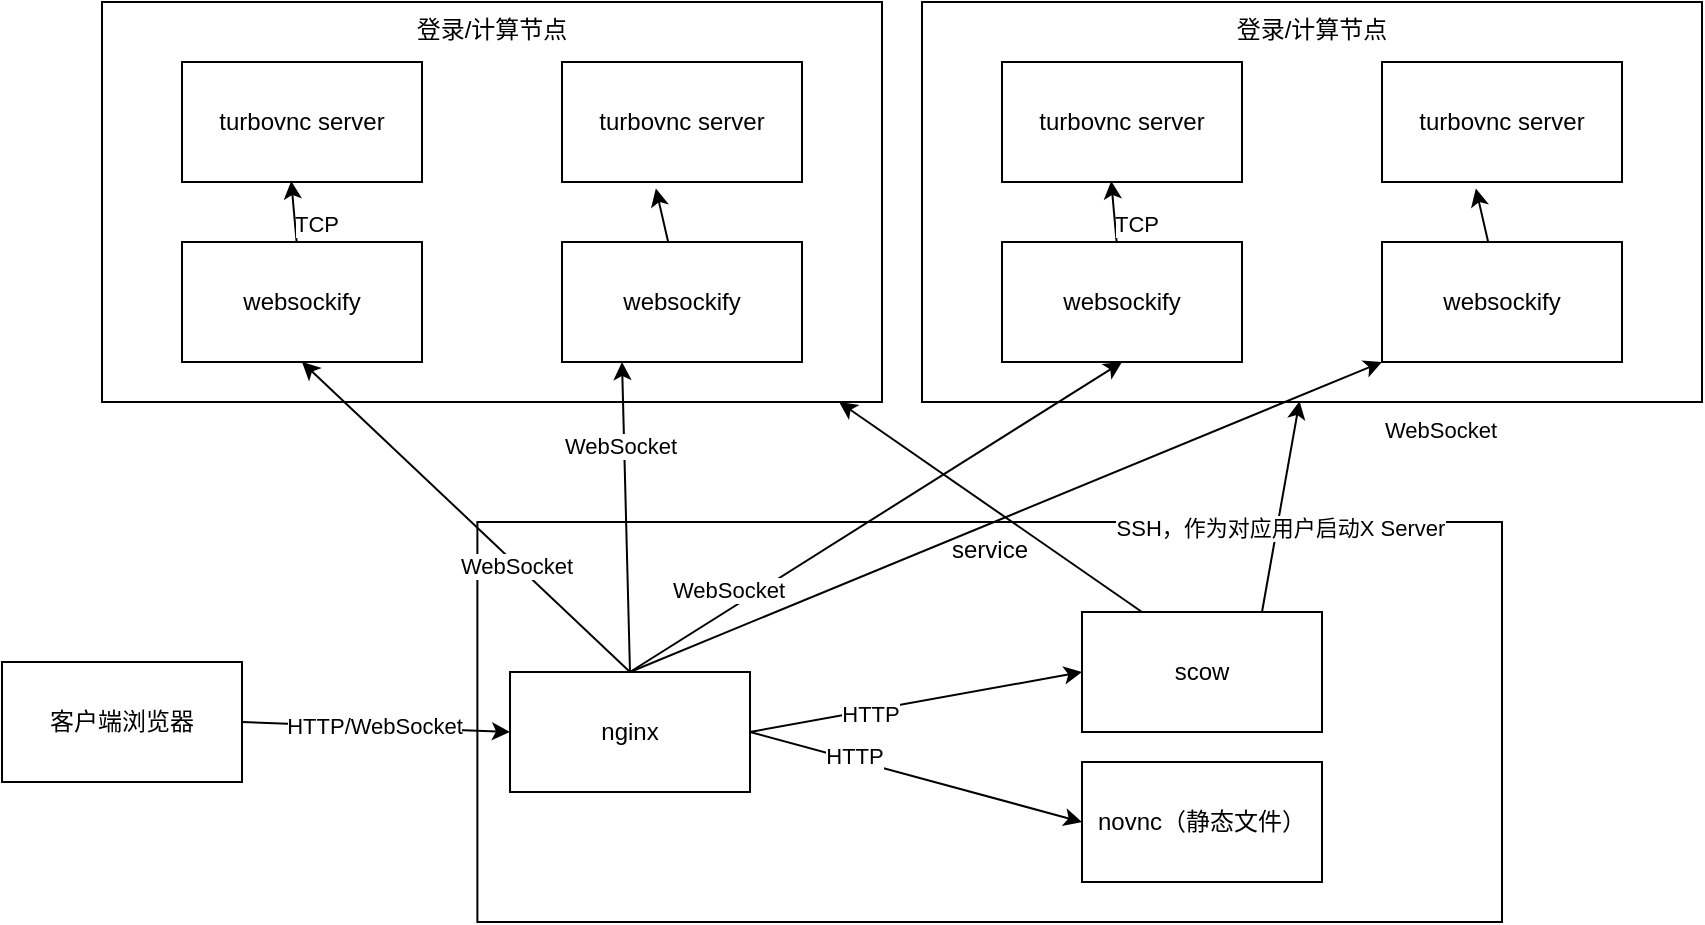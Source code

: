 <mxfile>
    <diagram id="Pjbi3EagdmSRB1L1AeHt" name="Page-1">
        <mxGraphModel dx="1106" dy="758" grid="1" gridSize="10" guides="1" tooltips="1" connect="1" arrows="1" fold="1" page="1" pageScale="1" pageWidth="827" pageHeight="1169" math="0" shadow="0">
            <root>
                <mxCell id="0"/>
                <mxCell id="1" parent="0"/>
                <mxCell id="24" value="service" style="rounded=0;whiteSpace=wrap;html=1;fillColor=none;verticalAlign=top;" vertex="1" parent="1">
                    <mxGeometry x="337.69" y="510" width="512.31" height="200" as="geometry"/>
                </mxCell>
                <mxCell id="2" value="登录/计算节点" style="rounded=0;whiteSpace=wrap;html=1;fillColor=none;verticalAlign=top;" vertex="1" parent="1">
                    <mxGeometry x="150" y="250" width="390" height="200" as="geometry"/>
                </mxCell>
                <mxCell id="5" style="edgeStyle=none;html=1;exitX=1;exitY=0.5;exitDx=0;exitDy=0;entryX=0;entryY=0.5;entryDx=0;entryDy=0;" edge="1" parent="1" source="3" target="7">
                    <mxGeometry relative="1" as="geometry">
                        <mxPoint x="180" y="420" as="targetPoint"/>
                    </mxGeometry>
                </mxCell>
                <mxCell id="10" value="HTTP/WebSocket" style="edgeLabel;html=1;align=center;verticalAlign=middle;resizable=0;points=[];" vertex="1" connectable="0" parent="5">
                    <mxGeometry x="-0.209" y="-2" relative="1" as="geometry">
                        <mxPoint x="13" y="-2" as="offset"/>
                    </mxGeometry>
                </mxCell>
                <mxCell id="3" value="客户端浏览器" style="whiteSpace=wrap;html=1;fillColor=none;" vertex="1" parent="1">
                    <mxGeometry x="100" y="580" width="120" height="60" as="geometry"/>
                </mxCell>
                <mxCell id="13" style="edgeStyle=none;html=1;entryX=0.455;entryY=0.992;entryDx=0;entryDy=0;entryPerimeter=0;" edge="1" parent="1" source="4" target="12">
                    <mxGeometry relative="1" as="geometry"/>
                </mxCell>
                <mxCell id="14" value="TCP" style="edgeLabel;html=1;align=center;verticalAlign=middle;resizable=0;points=[];" vertex="1" connectable="0" parent="13">
                    <mxGeometry x="-0.294" y="2" relative="1" as="geometry">
                        <mxPoint x="12" y="2" as="offset"/>
                    </mxGeometry>
                </mxCell>
                <mxCell id="4" value="websockify" style="rounded=0;whiteSpace=wrap;html=1;fillColor=none;" vertex="1" parent="1">
                    <mxGeometry x="190" y="370" width="120" height="60" as="geometry"/>
                </mxCell>
                <mxCell id="18" style="edgeStyle=none;html=1;exitX=1;exitY=0.5;exitDx=0;exitDy=0;entryX=0;entryY=0.5;entryDx=0;entryDy=0;" edge="1" parent="1" source="7" target="15">
                    <mxGeometry relative="1" as="geometry"/>
                </mxCell>
                <mxCell id="19" value="HTTP" style="edgeLabel;html=1;align=center;verticalAlign=middle;resizable=0;points=[];" vertex="1" connectable="0" parent="18">
                    <mxGeometry x="-0.491" y="-3" relative="1" as="geometry">
                        <mxPoint x="10" y="-3" as="offset"/>
                    </mxGeometry>
                </mxCell>
                <mxCell id="25" style="edgeStyle=none;html=1;exitX=0.5;exitY=0;exitDx=0;exitDy=0;entryX=0.5;entryY=1;entryDx=0;entryDy=0;" edge="1" parent="1" source="7" target="4">
                    <mxGeometry relative="1" as="geometry"/>
                </mxCell>
                <mxCell id="26" value="WebSocket" style="edgeLabel;html=1;align=center;verticalAlign=middle;resizable=0;points=[];" vertex="1" connectable="0" parent="25">
                    <mxGeometry x="-0.305" y="1" relative="1" as="geometry">
                        <mxPoint as="offset"/>
                    </mxGeometry>
                </mxCell>
                <mxCell id="32" style="edgeStyle=none;html=1;exitX=0.5;exitY=0;exitDx=0;exitDy=0;entryX=0.5;entryY=1;entryDx=0;entryDy=0;" edge="1" parent="1" source="7" target="61">
                    <mxGeometry relative="1" as="geometry">
                        <mxPoint x="690" y="440" as="targetPoint"/>
                    </mxGeometry>
                </mxCell>
                <mxCell id="33" value="WebSocket" style="edgeLabel;html=1;align=center;verticalAlign=middle;resizable=0;points=[];" vertex="1" connectable="0" parent="32">
                    <mxGeometry x="0.152" y="1" relative="1" as="geometry">
                        <mxPoint x="-92" y="49" as="offset"/>
                    </mxGeometry>
                </mxCell>
                <mxCell id="39" style="edgeStyle=none;html=1;exitX=1;exitY=0.5;exitDx=0;exitDy=0;entryX=0;entryY=0.5;entryDx=0;entryDy=0;" edge="1" parent="1" source="7" target="34">
                    <mxGeometry relative="1" as="geometry"/>
                </mxCell>
                <mxCell id="43" value="HTTP" style="edgeLabel;html=1;align=center;verticalAlign=middle;resizable=0;points=[];" vertex="1" connectable="0" parent="39">
                    <mxGeometry x="-0.28" y="-2" relative="1" as="geometry">
                        <mxPoint as="offset"/>
                    </mxGeometry>
                </mxCell>
                <mxCell id="48" style="edgeStyle=none;html=1;exitX=0.5;exitY=0;exitDx=0;exitDy=0;entryX=0.25;entryY=1;entryDx=0;entryDy=0;" edge="1" parent="1" source="7" target="46">
                    <mxGeometry relative="1" as="geometry"/>
                </mxCell>
                <mxCell id="49" value="WebSocket" style="edgeLabel;html=1;align=center;verticalAlign=middle;resizable=0;points=[];" vertex="1" connectable="0" parent="48">
                    <mxGeometry x="0.465" y="2" relative="1" as="geometry">
                        <mxPoint as="offset"/>
                    </mxGeometry>
                </mxCell>
                <mxCell id="67" style="edgeStyle=none;html=1;exitX=0.5;exitY=0;exitDx=0;exitDy=0;entryX=0;entryY=1;entryDx=0;entryDy=0;" edge="1" parent="1" source="7" target="66">
                    <mxGeometry relative="1" as="geometry"/>
                </mxCell>
                <mxCell id="7" value="nginx" style="rounded=0;whiteSpace=wrap;html=1;fillColor=none;" vertex="1" parent="1">
                    <mxGeometry x="354" y="585" width="120" height="60" as="geometry"/>
                </mxCell>
                <mxCell id="12" value="turbovnc server" style="rounded=0;whiteSpace=wrap;html=1;fillColor=none;" vertex="1" parent="1">
                    <mxGeometry x="190" y="280" width="120" height="60" as="geometry"/>
                </mxCell>
                <mxCell id="15" value="novnc（静态文件）" style="rounded=0;whiteSpace=wrap;html=1;fillColor=none;" vertex="1" parent="1">
                    <mxGeometry x="640" y="630" width="120" height="60" as="geometry"/>
                </mxCell>
                <mxCell id="40" style="edgeStyle=none;html=1;exitX=0.25;exitY=0;exitDx=0;exitDy=0;entryX=0.945;entryY=1;entryDx=0;entryDy=0;entryPerimeter=0;" edge="1" parent="1" source="34" target="2">
                    <mxGeometry relative="1" as="geometry"/>
                </mxCell>
                <mxCell id="41" style="edgeStyle=none;html=1;exitX=0.75;exitY=0;exitDx=0;exitDy=0;entryX=0.484;entryY=0.998;entryDx=0;entryDy=0;entryPerimeter=0;" edge="1" parent="1" source="34" target="58">
                    <mxGeometry relative="1" as="geometry">
                        <mxPoint x="731.29" y="481.4" as="targetPoint"/>
                    </mxGeometry>
                </mxCell>
                <mxCell id="42" value="SSH，作为对应用户启动X Server" style="edgeLabel;html=1;align=center;verticalAlign=middle;resizable=0;points=[];" vertex="1" connectable="0" parent="41">
                    <mxGeometry x="-0.19" y="-1" relative="1" as="geometry">
                        <mxPoint as="offset"/>
                    </mxGeometry>
                </mxCell>
                <mxCell id="34" value="scow" style="rounded=0;whiteSpace=wrap;html=1;fillColor=none;" vertex="1" parent="1">
                    <mxGeometry x="640" y="555" width="120" height="60" as="geometry"/>
                </mxCell>
                <mxCell id="45" value="turbovnc server" style="rounded=0;whiteSpace=wrap;html=1;fillColor=none;" vertex="1" parent="1">
                    <mxGeometry x="380" y="280" width="120" height="60" as="geometry"/>
                </mxCell>
                <mxCell id="47" style="edgeStyle=none;html=1;entryX=0.391;entryY=1.054;entryDx=0;entryDy=0;entryPerimeter=0;" edge="1" parent="1" source="46" target="45">
                    <mxGeometry relative="1" as="geometry"/>
                </mxCell>
                <mxCell id="46" value="websockify" style="rounded=0;whiteSpace=wrap;html=1;fillColor=none;" vertex="1" parent="1">
                    <mxGeometry x="380" y="370" width="120" height="60" as="geometry"/>
                </mxCell>
                <mxCell id="58" value="登录/计算节点" style="rounded=0;whiteSpace=wrap;html=1;fillColor=none;verticalAlign=top;" vertex="1" parent="1">
                    <mxGeometry x="560" y="250" width="390" height="200" as="geometry"/>
                </mxCell>
                <mxCell id="59" style="edgeStyle=none;html=1;entryX=0.455;entryY=0.992;entryDx=0;entryDy=0;entryPerimeter=0;" edge="1" parent="1" source="61" target="63">
                    <mxGeometry relative="1" as="geometry"/>
                </mxCell>
                <mxCell id="60" value="TCP" style="edgeLabel;html=1;align=center;verticalAlign=middle;resizable=0;points=[];" vertex="1" connectable="0" parent="59">
                    <mxGeometry x="-0.294" y="2" relative="1" as="geometry">
                        <mxPoint x="12" y="2" as="offset"/>
                    </mxGeometry>
                </mxCell>
                <mxCell id="61" value="websockify" style="rounded=0;whiteSpace=wrap;html=1;fillColor=none;" vertex="1" parent="1">
                    <mxGeometry x="600" y="370" width="120" height="60" as="geometry"/>
                </mxCell>
                <mxCell id="62" value="WebSocket" style="edgeLabel;html=1;align=center;verticalAlign=middle;resizable=0;points=[];" vertex="1" connectable="0" parent="1">
                    <mxGeometry x="819.069" y="463.444" as="geometry"/>
                </mxCell>
                <mxCell id="63" value="turbovnc server" style="rounded=0;whiteSpace=wrap;html=1;fillColor=none;" vertex="1" parent="1">
                    <mxGeometry x="600" y="280" width="120" height="60" as="geometry"/>
                </mxCell>
                <mxCell id="64" value="turbovnc server" style="rounded=0;whiteSpace=wrap;html=1;fillColor=none;" vertex="1" parent="1">
                    <mxGeometry x="790" y="280" width="120" height="60" as="geometry"/>
                </mxCell>
                <mxCell id="65" style="edgeStyle=none;html=1;entryX=0.391;entryY=1.054;entryDx=0;entryDy=0;entryPerimeter=0;" edge="1" parent="1" source="66" target="64">
                    <mxGeometry relative="1" as="geometry"/>
                </mxCell>
                <mxCell id="66" value="websockify" style="rounded=0;whiteSpace=wrap;html=1;fillColor=none;" vertex="1" parent="1">
                    <mxGeometry x="790" y="370" width="120" height="60" as="geometry"/>
                </mxCell>
            </root>
        </mxGraphModel>
    </diagram>
</mxfile>
